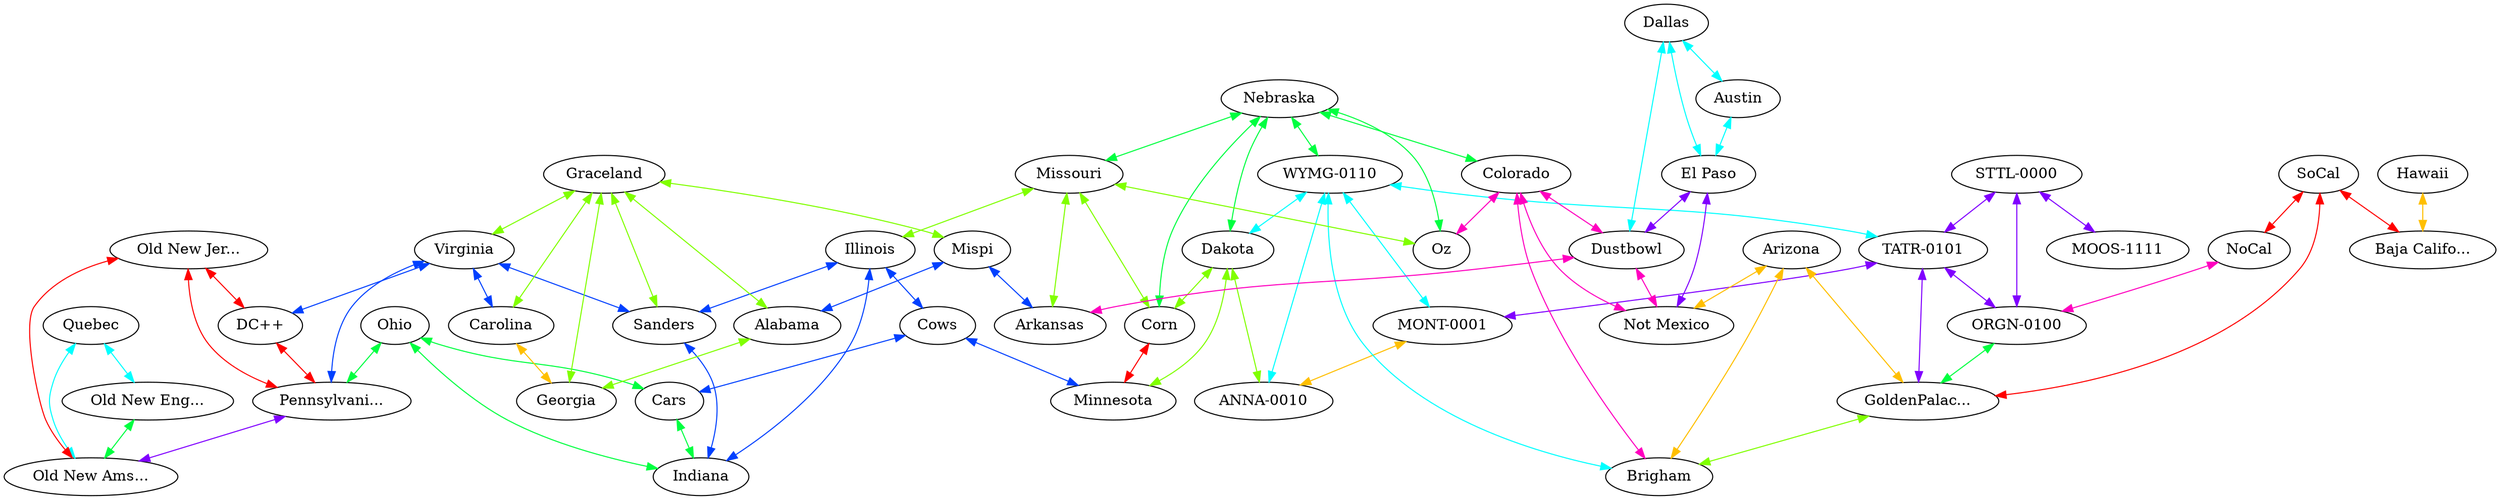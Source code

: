 graph x {
"MOOS-1111" [pos="0.833333333333333,-0.847222222222222",label="MOOS-1111"]
"STTL-0000" [pos="1.93055555555556,-1.09722222222222",label="STTL-0000"]
"MONT-0001" [pos="2.73611111111111,-1.26388888888889",label="MONT-0001"]
"ANNA-0010" [pos="3.38888888888889,-1.38888888888889",label="ANNA-0010"]
"ORGN-0100" [pos="1.80555555555556,-1.63888888888889",label="ORGN-0100"]
"TATR-0101" [pos="2.625,-1.80555555555556",label="TATR-0101"]
"WYMG-0110" [pos="3.29166666666667,-1.93055555555556",label="WYMG-0110"]
"Dakota" [pos="4.125,-1.625",label="Dakota"]
"Minnesota" [pos="4.72222222222222,-1.65277777777778",label="Minnesota"]
"Cows" [pos="5.34722222222222,-1.90277777777778",label="Cows"]
"Cars" [pos="5.86111111111111,-1.75",label="Cars"]
"Nebraska" [pos="4.22222222222222,-2.36111111111111",label="Nebraska"]
"Corn" [pos="4.91666666666667,-2.27777777777778",label="Corn"]
"Illinois" [pos="5.48611111111111,-2.66666666666667",label="Illinois"]
"Indiana" [pos="5.80555555555556,-2.48611111111111",label="Indiana"]
"Ohio" [pos="6.18055555555556,-2.27777777777778",label="Ohio"]
"Oz" [pos="4.55555555555556,-2.72222222222222",label="Oz"]
"Missouri" [pos="4.97222222222222,-2.625",label="Missouri"]
"Quebec" [pos="7.13888888888889,-1.18055555555556",label="Quebec"]
"Old New Amsterdam" [pos="7.04166666666667,-1.58333333333333",label="Old New Ams..."]
"Old New England" [pos="7.58333333333333,-1.19444444444444",label="Old New Eng..."]
"Pennsylvania" [pos="6.61111111111111,-2.23611111111111",label="Pennsylvani..."]
"Old New Jersey" [pos="7.20833333333333,-2.25",label="Old New Jer..."]
"DC++" [pos="7.08333333333333,-2.41666666666667",label="DC++"]
"NoCal" [pos="0.972222222222222,-2.375",label="NoCal"]
"GoldenPalace.com" [pos="2.13888888888889,-2.5",label="GoldenPalac..."]
"SoCal" [pos="1.45833333333333,-3.40277777777778",label="SoCal"]
"Baja California" [pos="1.41666666666667,-3.66666666666667",label="Baja Califo..."]
"Hawaii" [pos="0.597222222222222,-4.41666666666667",label="Hawaii"]
"Brigham" [pos="2.59722222222222,-2.625",label="Brigham"]
"Colorado" [pos="3.47222222222222,-2.72222222222222",label="Colorado"]
"Arizona" [pos="2.51388888888889,-3.33333333333333",label="Arizona"]
"Not Mexico" [pos="3.25,-3.45833333333333",label="Not Mexico"]
"Dustbowl" [pos="4.41666666666667,-3.33333333333333",label="Dustbowl"]
"El Paso" [pos="3.88888888888889,-3.36111111111111",label="El Paso"]
"Dallas" [pos="4.59722222222222,-3.91666666666667",label="Dallas"]
"Austin" [pos="4.27777777777778,-4.38888888888889",label="Austin"]
"Sanders" [pos="6,-2.88888888888889",label="Sanders"]
"Virginia" [pos="6.68055555555556,-2.75",label="Virginia"]
"Arkansas" [pos="5.09722222222222,-3.41666666666667",label="Arkansas"]
"Graceland" [pos="5.55555555555556,-3.13888888888889",label="Graceland"]
"Carolina" [pos="6.59722222222222,-3.04166666666667",label="Carolina"]
"Mispi" [pos="5.44444444444444,-3.75",label="Mispi"]
"Alabama" [pos="5.88888888888889,-3.58333333333333",label="Alabama"]
"Georgia" [pos="6.31944444444444,-3.5",label="Georgia"]
"Hawaii" -- "Baja California" [dir="both",color="0.125,1,1"]
"Graceland" -- "Alabama" [dir="both",color="0.25,1,1"]
"Graceland" -- "Mispi" [dir="both",color="0.25,1,1"]
"Graceland" -- "Sanders" [dir="both",color="0.25,1,1"]
"Graceland" -- "Virginia" [dir="both",color="0.25,1,1"]
"Graceland" -- "Carolina" [dir="both",color="0.25,1,1"]
"Graceland" -- "Georgia" [dir="both",color="0.25,1,1"]
"Nebraska" -- "Colorado" [dir="both",color="0.375,1,1"]
"Nebraska" -- "Corn" [dir="both",color="0.375,1,1"]
"Nebraska" -- "Missouri" [dir="both",color="0.375,1,1"]
"Nebraska" -- "Oz" [dir="both",color="0.375,1,1"]
"Nebraska" -- "WYMG-0110" [dir="both",color="0.375,1,1"]
"Nebraska" -- "Dakota" [dir="both",color="0.375,1,1"]
"WYMG-0110" -- "Brigham" [dir="both",color="0.5,1,1"]
"WYMG-0110" -- "ANNA-0010" [dir="both",color="0.5,1,1"]
"WYMG-0110" -- "TATR-0101" [dir="both",color="0.5,1,1"]
"WYMG-0110" -- "MONT-0001" [dir="both",color="0.5,1,1"]
"WYMG-0110" -- "Dakota" [dir="both",color="0.5,1,1"]
"Mispi" -- "Alabama" [dir="both",color="0.625,1,1"]
"Mispi" -- "Arkansas" [dir="both",color="0.625,1,1"]
"STTL-0000" -- "ORGN-0100" [dir="both",color="0.75,1,1"]
"STTL-0000" -- "TATR-0101" [dir="both",color="0.75,1,1"]
"STTL-0000" -- "MOOS-1111" [dir="both",color="0.75,1,1"]
"Colorado" -- "Brigham" [dir="both",color="0.875,1,1"]
"Colorado" -- "Dustbowl" [dir="both",color="0.875,1,1"]
"Colorado" -- "Not Mexico" [dir="both",color="0.875,1,1"]
"Colorado" -- "Oz" [dir="both",color="0.875,1,1"]
"SoCal" -- "NoCal" [dir="both",color="1,1,1"]
"SoCal" -- "Baja California" [dir="both",color="1,1,1"]
"SoCal" -- "GoldenPalace.com" [dir="both",color="1,1,1"]
"Arizona" -- "Brigham" [dir="both",color="0.125,1,1"]
"Arizona" -- "Not Mexico" [dir="both",color="0.125,1,1"]
"Arizona" -- "GoldenPalace.com" [dir="both",color="0.125,1,1"]
"Missouri" -- "Corn" [dir="both",color="0.25,1,1"]
"Missouri" -- "Oz" [dir="both",color="0.25,1,1"]
"Missouri" -- "Arkansas" [dir="both",color="0.25,1,1"]
"Missouri" -- "Illinois" [dir="both",color="0.25,1,1"]
"Dallas" -- "El Paso" [dir="both",color="0.5,1,1"]
"Dallas" -- "Dustbowl" [dir="both",color="0.5,1,1"]
"Dallas" -- "Austin" [dir="both",color="0.5,1,1"]
"Virginia" -- "Sanders" [dir="both",color="0.625,1,1"]
"Virginia" -- "Pennsylvania" [dir="both",color="0.625,1,1"]
"Virginia" -- "DC++" [dir="both",color="0.625,1,1"]
"Virginia" -- "Carolina" [dir="both",color="0.625,1,1"]
"TATR-0101" -- "ORGN-0100" [dir="both",color="0.75,1,1"]
"TATR-0101" -- "MONT-0001" [dir="both",color="0.75,1,1"]
"TATR-0101" -- "GoldenPalace.com" [dir="both",color="0.75,1,1"]
"NoCal" -- "ORGN-0100" [dir="both",color="0.875,1,1"]
"Old New Jersey" -- "Pennsylvania" [dir="both",color="1,1,1"]
"Old New Jersey" -- "Old New Amsterdam" [dir="both",color="1,1,1"]
"Old New Jersey" -- "DC++" [dir="both",color="1,1,1"]
"MONT-0001" -- "ANNA-0010" [dir="both",color="0.125,1,1"]
"Dakota" -- "ANNA-0010" [dir="both",color="0.25,1,1"]
"Dakota" -- "Corn" [dir="both",color="0.25,1,1"]
"Dakota" -- "Minnesota" [dir="both",color="0.25,1,1"]
"Ohio" -- "Cars" [dir="both",color="0.375,1,1"]
"Ohio" -- "Pennsylvania" [dir="both",color="0.375,1,1"]
"Ohio" -- "Indiana" [dir="both",color="0.375,1,1"]
"Austin" -- "El Paso" [dir="both",color="0.5,1,1"]
"Illinois" -- "Sanders" [dir="both",color="0.625,1,1"]
"Illinois" -- "Cows" [dir="both",color="0.625,1,1"]
"Illinois" -- "Indiana" [dir="both",color="0.625,1,1"]
"El Paso" -- "Dustbowl" [dir="both",color="0.75,1,1"]
"El Paso" -- "Not Mexico" [dir="both",color="0.75,1,1"]
"Dustbowl" -- "Not Mexico" [dir="both",color="0.875,1,1"]
"Dustbowl" -- "Arkansas" [dir="both",color="0.875,1,1"]
"DC++" -- "Pennsylvania" [dir="both",color="1,1,1"]
"Carolina" -- "Georgia" [dir="both",color="0.125,1,1"]
"Alabama" -- "Georgia" [dir="both",color="0.25,1,1"]
"ORGN-0100" -- "GoldenPalace.com" [dir="both",color="0.375,1,1"]
"Quebec" -- "Old New England" [dir="both",color="0.5,1,1"]
"Quebec" -- "Old New Amsterdam" [dir="both",color="0.5,1,1"]
"Cows" -- "Cars" [dir="both",color="0.625,1,1"]
"Cows" -- "Minnesota" [dir="both",color="0.625,1,1"]
"Pennsylvania" -- "Old New Amsterdam" [dir="both",color="0.75,1,1"]
"Corn" -- "Minnesota" [dir="both",color="1,1,1"]
"GoldenPalace.com" -- "Brigham" [dir="both",color="0.25,1,1"]
"Cars" -- "Indiana" [dir="both",color="0.375,1,1"]
"Sanders" -- "Indiana" [dir="both",color="0.625,1,1"]
"Old New England" -- "Old New Amsterdam" [dir="both",color="0.375,1,1"]
}
